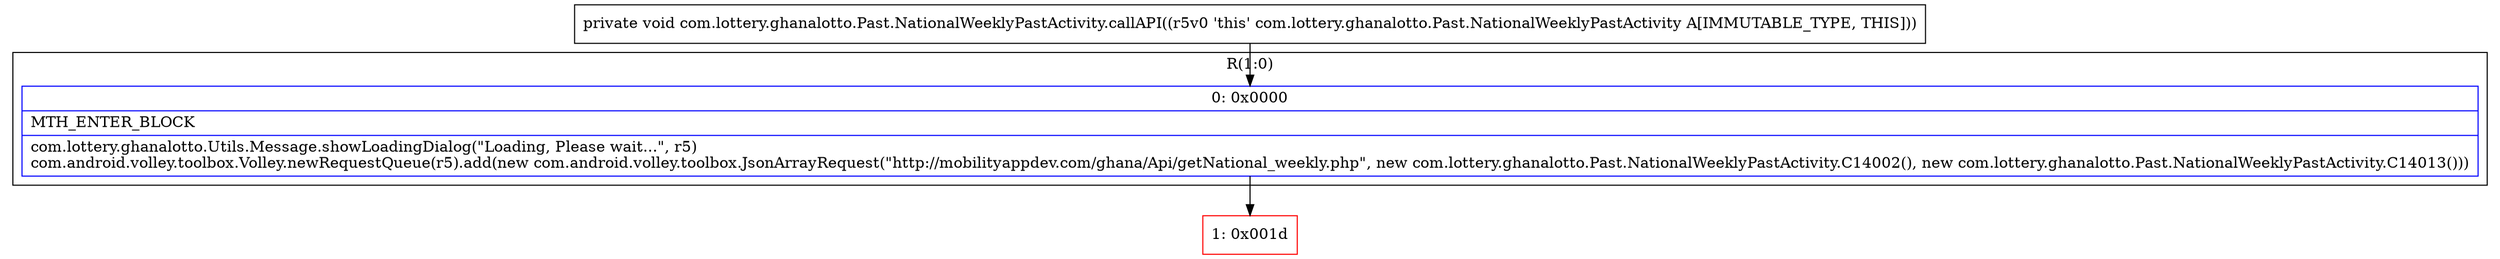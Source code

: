 digraph "CFG forcom.lottery.ghanalotto.Past.NationalWeeklyPastActivity.callAPI()V" {
subgraph cluster_Region_1585527228 {
label = "R(1:0)";
node [shape=record,color=blue];
Node_0 [shape=record,label="{0\:\ 0x0000|MTH_ENTER_BLOCK\l|com.lottery.ghanalotto.Utils.Message.showLoadingDialog(\"Loading, Please wait...\", r5)\lcom.android.volley.toolbox.Volley.newRequestQueue(r5).add(new com.android.volley.toolbox.JsonArrayRequest(\"http:\/\/mobilityappdev.com\/ghana\/Api\/getNational_weekly.php\", new com.lottery.ghanalotto.Past.NationalWeeklyPastActivity.C14002(), new com.lottery.ghanalotto.Past.NationalWeeklyPastActivity.C14013()))\l}"];
}
Node_1 [shape=record,color=red,label="{1\:\ 0x001d}"];
MethodNode[shape=record,label="{private void com.lottery.ghanalotto.Past.NationalWeeklyPastActivity.callAPI((r5v0 'this' com.lottery.ghanalotto.Past.NationalWeeklyPastActivity A[IMMUTABLE_TYPE, THIS])) }"];
MethodNode -> Node_0;
Node_0 -> Node_1;
}

